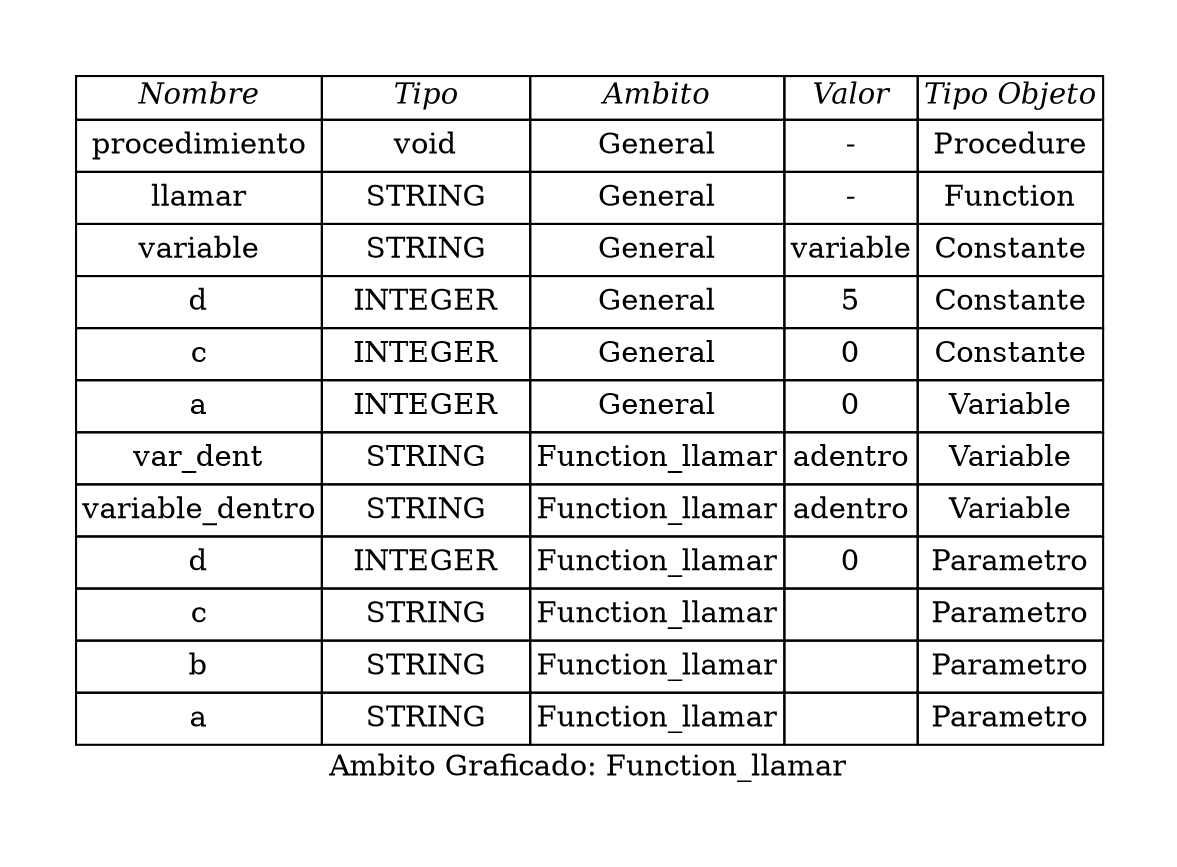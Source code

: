 digraph G{
label = "Ambito Graficado: Function_llamar"
graph [pad="0.5", nodesep="0.5", ranksep="2"]
node[shape = plain]
rankdir = LR;
Baz [label=<
<table border="0" cellborder="1" cellspacing="0">
<tr>
	<td width='100'><i>Nombre</i></td>
	<td width='100'><i>Tipo</i></td>
	<td width='100'><i>Ambito</i></td>
	<td><i width='100'>Valor</i></td>
	<td><i width='100'>Tipo Objeto</i></td>
</tr>
<tr>
<td height='25'>procedimiento</td>
<td height='25'>void</td>
<td height='25'>General</td>
<td height='25'>-</td>
<td height='25'>Procedure</td>
</tr><tr>
<td height='25'>llamar</td>
<td height='25'>STRING</td>
<td height='25'>General</td>
<td height='25'>-</td>
<td height='25'>Function</td>
</tr>
<tr>
	<td height='25'>variable</td>
	<td height='25'>STRING</td>
	<td height='25'>General</td>
	<td height='25'>variable</td>
	<td height='25'>Constante</td>
</tr>
<tr>
	<td height='25'>d</td>
	<td height='25'>INTEGER</td>
	<td height='25'>General</td>
	<td height='25'>5</td>
	<td height='25'>Constante</td>
</tr>
<tr>
	<td height='25'>c</td>
	<td height='25'>INTEGER</td>
	<td height='25'>General</td>
	<td height='25'>0</td>
	<td height='25'>Constante</td>
</tr>
<tr>
	<td height='25'>a</td>
	<td height='25'>INTEGER</td>
	<td height='25'>General</td>
	<td height='25'>0</td>
	<td height='25'>Variable</td>
</tr>
<tr>
	<td height='25'>var_dent</td>
	<td height='25'>STRING</td>
	<td height='25'>Function_llamar</td>
	<td height='25'>adentro</td>
	<td height='25'>Variable</td>
</tr>
<tr>
	<td height='25'>variable_dentro</td>
	<td height='25'>STRING</td>
	<td height='25'>Function_llamar</td>
	<td height='25'>adentro</td>
	<td height='25'>Variable</td>
</tr>
<tr>
	<td height='25'>d</td>
	<td height='25'>INTEGER</td>
	<td height='25'>Function_llamar</td>
	<td height='25'>0</td>
	<td height='25'>Parametro</td>
</tr>
<tr>
	<td height='25'>c</td>
	<td height='25'>STRING</td>
	<td height='25'>Function_llamar</td>
	<td height='25'></td>
	<td height='25'>Parametro</td>
</tr>
<tr>
	<td height='25'>b</td>
	<td height='25'>STRING</td>
	<td height='25'>Function_llamar</td>
	<td height='25'></td>
	<td height='25'>Parametro</td>
</tr>
<tr>
	<td height='25'>a</td>
	<td height='25'>STRING</td>
	<td height='25'>Function_llamar</td>
	<td height='25'></td>
	<td height='25'>Parametro</td>
</tr>
</table>>];
}